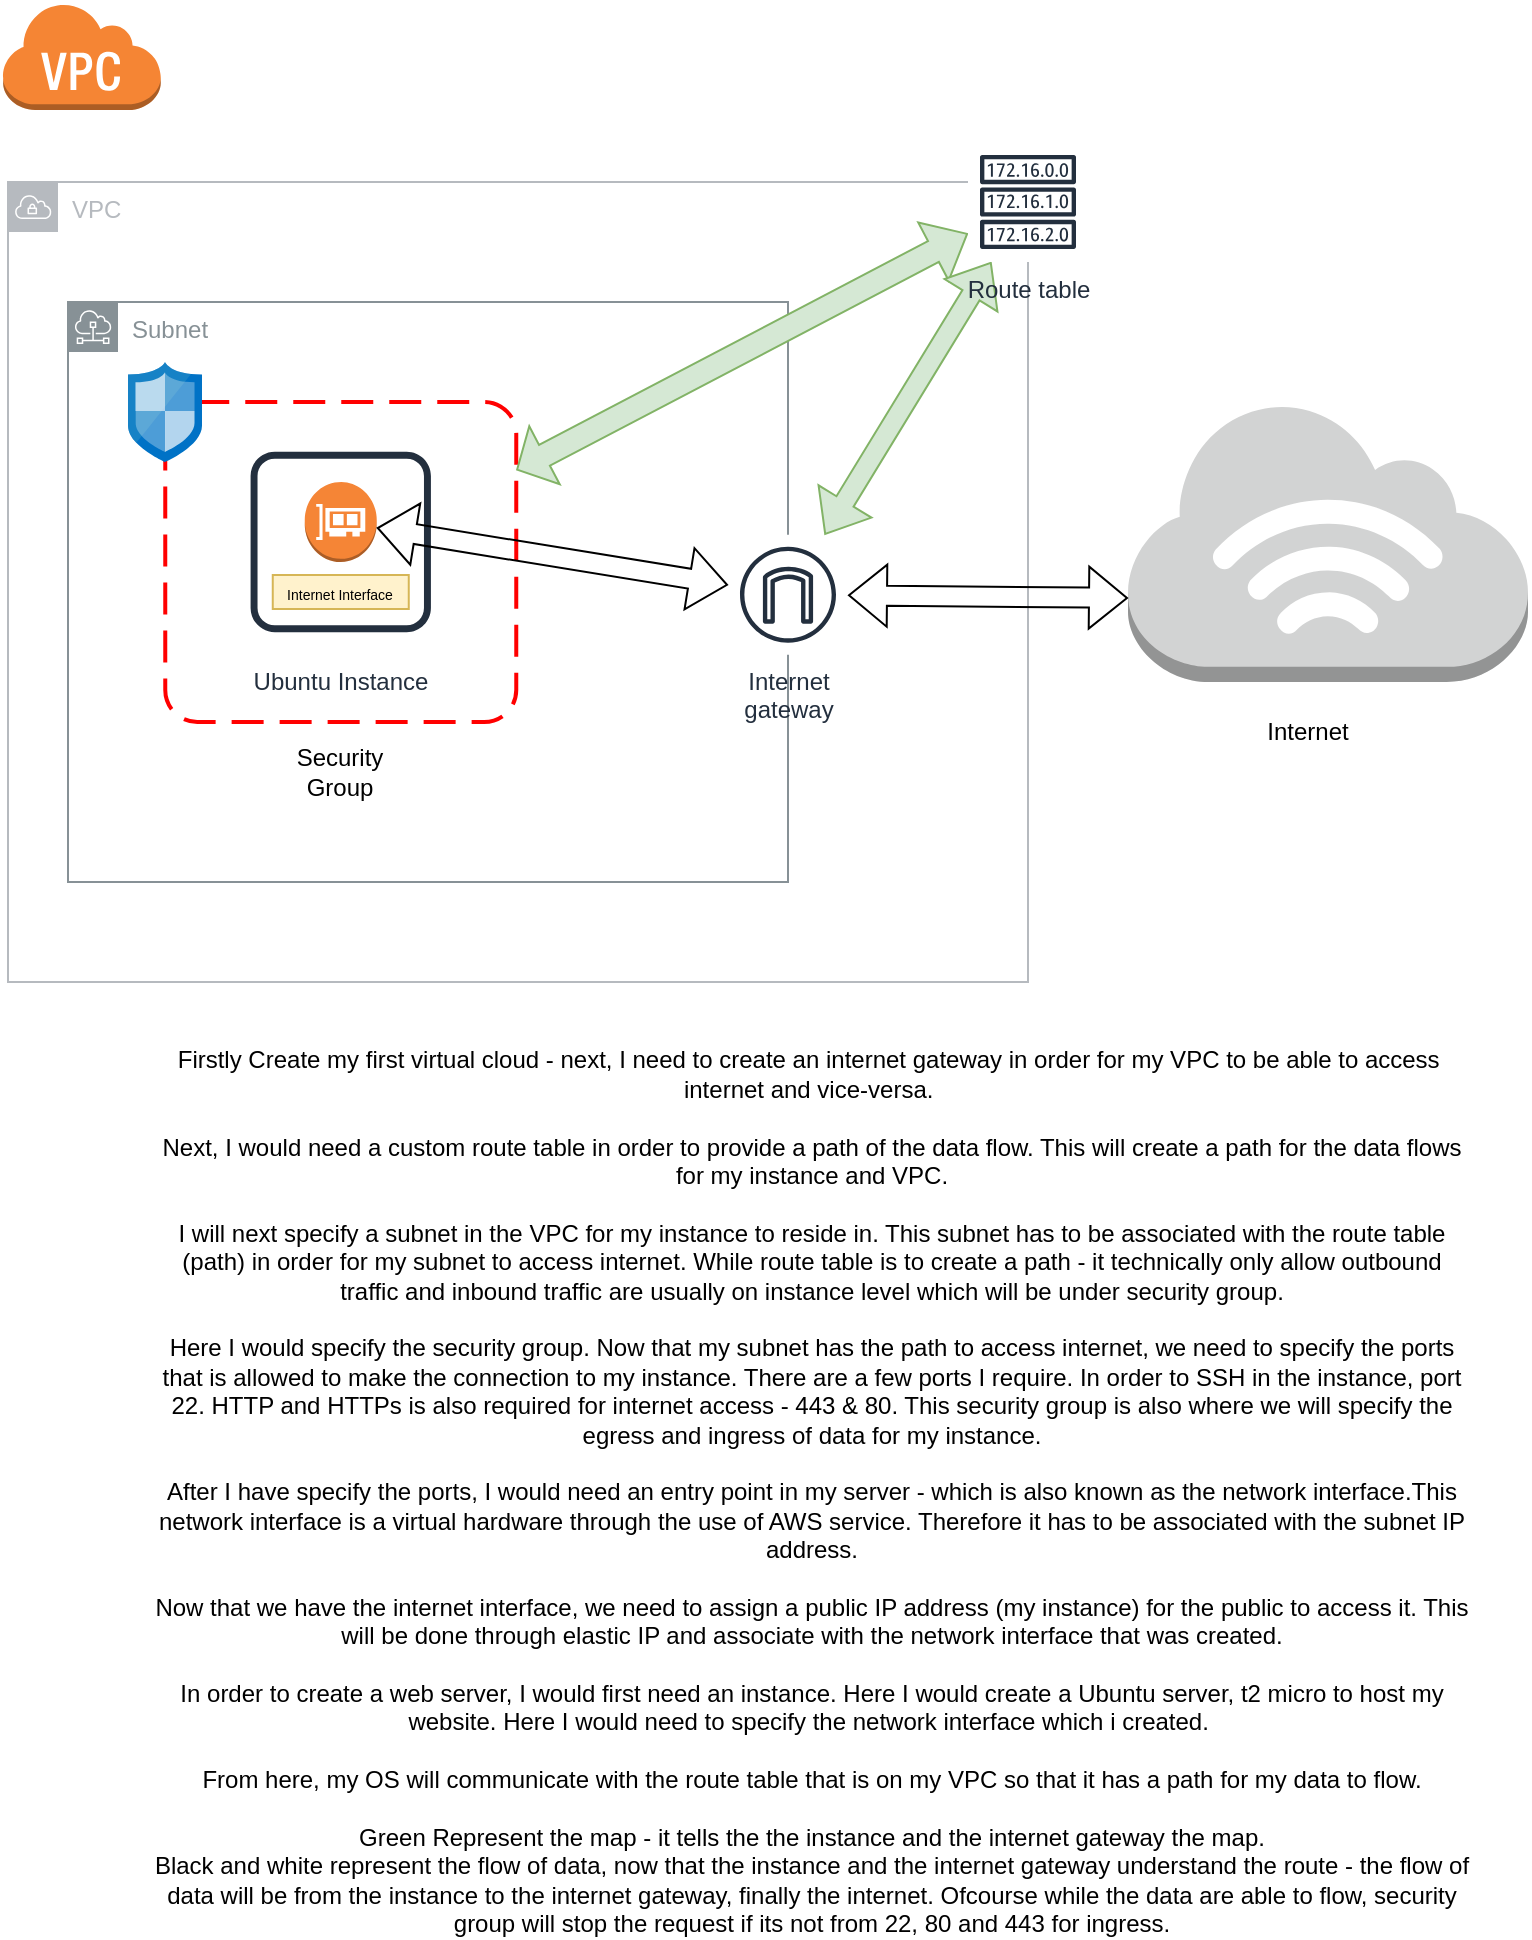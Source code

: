<mxfile version="24.7.4">
  <diagram name="Page-1" id="n1wSPaUNcrjFMdvdqEhq">
    <mxGraphModel dx="954" dy="640" grid="1" gridSize="10" guides="1" tooltips="1" connect="1" arrows="1" fold="1" page="1" pageScale="1" pageWidth="827" pageHeight="1169" math="0" shadow="0">
      <root>
        <mxCell id="0" />
        <mxCell id="1" parent="0" />
        <mxCell id="1bm1C_m4qK5XEw7XJte3-2" value="VPC" style="sketch=0;outlineConnect=0;gradientColor=none;html=1;whiteSpace=wrap;fontSize=12;fontStyle=0;shape=mxgraph.aws4.group;grIcon=mxgraph.aws4.group_vpc;strokeColor=#B6BABF;fillColor=none;verticalAlign=top;align=left;spacingLeft=30;fontColor=#B6BABF;dashed=0;" parent="1" vertex="1">
          <mxGeometry x="30" y="150" width="510" height="400" as="geometry" />
        </mxCell>
        <mxCell id="1bm1C_m4qK5XEw7XJte3-3" value="" style="outlineConnect=0;dashed=0;verticalLabelPosition=bottom;verticalAlign=top;align=center;html=1;shape=mxgraph.aws3.virtual_private_cloud;fillColor=#F58534;gradientColor=none;" parent="1" vertex="1">
          <mxGeometry x="26.88" y="60" width="79.5" height="54" as="geometry" />
        </mxCell>
        <mxCell id="1bm1C_m4qK5XEw7XJte3-4" value="Subnet" style="sketch=0;outlineConnect=0;gradientColor=none;html=1;whiteSpace=wrap;fontSize=12;fontStyle=0;shape=mxgraph.aws4.group;grIcon=mxgraph.aws4.group_subnet;strokeColor=#879196;fillColor=none;verticalAlign=top;align=left;spacingLeft=30;fontColor=#879196;dashed=0;" parent="1" vertex="1">
          <mxGeometry x="60" y="210" width="360" height="290" as="geometry" />
        </mxCell>
        <mxCell id="1bm1C_m4qK5XEw7XJte3-6" value="" style="outlineConnect=0;dashed=0;verticalLabelPosition=bottom;verticalAlign=top;align=center;html=1;shape=mxgraph.aws3.internet_3;fillColor=#D2D3D3;gradientColor=none;" parent="1" vertex="1">
          <mxGeometry x="590" y="259.99" width="200" height="140" as="geometry" />
        </mxCell>
        <mxCell id="1bm1C_m4qK5XEw7XJte3-10" value="Internet&#xa;gateway" style="sketch=0;outlineConnect=0;fontColor=#232F3E;gradientColor=none;strokeColor=#232F3E;fillColor=#ffffff;dashed=0;verticalLabelPosition=bottom;verticalAlign=top;align=center;html=1;fontSize=12;fontStyle=0;aspect=fixed;shape=mxgraph.aws4.resourceIcon;resIcon=mxgraph.aws4.internet_gateway;" parent="1" vertex="1">
          <mxGeometry x="390" y="326.37" width="60" height="60" as="geometry" />
        </mxCell>
        <mxCell id="1bm1C_m4qK5XEw7XJte3-14" value="Ubuntu Instance" style="sketch=0;outlineConnect=0;fontColor=#232F3E;gradientColor=none;strokeColor=#232F3E;fillColor=#ffffff;dashed=0;verticalLabelPosition=bottom;verticalAlign=top;align=center;html=1;fontSize=12;fontStyle=0;aspect=fixed;shape=mxgraph.aws4.resourceIcon;resIcon=mxgraph.aws4.instance;" parent="1" vertex="1">
          <mxGeometry x="140" y="273.62" width="112.75" height="112.75" as="geometry" />
        </mxCell>
        <mxCell id="1bm1C_m4qK5XEw7XJte3-16" value="" style="rounded=1;arcSize=10;dashed=1;strokeColor=#ff0000;fillColor=none;gradientColor=none;dashPattern=8 4;strokeWidth=2;" parent="1" vertex="1">
          <mxGeometry x="108.63" y="260" width="175.5" height="160" as="geometry" />
        </mxCell>
        <mxCell id="1bm1C_m4qK5XEw7XJte3-17" value="" style="image;sketch=0;aspect=fixed;html=1;points=[];align=center;fontSize=12;image=img/lib/mscae/Network_Security_Groups_Classic.svg;" parent="1" vertex="1">
          <mxGeometry x="90" y="240" width="37" height="50" as="geometry" />
        </mxCell>
        <mxCell id="1bm1C_m4qK5XEw7XJte3-18" value="Security Group" style="text;strokeColor=none;align=center;fillColor=none;html=1;verticalAlign=middle;whiteSpace=wrap;rounded=0;" parent="1" vertex="1">
          <mxGeometry x="166.38" y="430" width="60" height="30" as="geometry" />
        </mxCell>
        <mxCell id="1bm1C_m4qK5XEw7XJte3-19" value="" style="outlineConnect=0;dashed=0;verticalLabelPosition=bottom;verticalAlign=top;align=center;html=1;shape=mxgraph.aws3.elastic_network_interface;fillColor=#F58536;gradientColor=none;rounded=0;fontFamily=Helvetica;fontSize=12;fontColor=default;" parent="1" vertex="1">
          <mxGeometry x="178.38" y="300" width="36" height="40" as="geometry" />
        </mxCell>
        <mxCell id="1bm1C_m4qK5XEw7XJte3-24" value="" style="shape=flexArrow;endArrow=classic;startArrow=classic;html=1;rounded=0;fillColor=#d5e8d4;strokeColor=#82b366;width=11.765;startSize=4.812;" parent="1" source="1bm1C_m4qK5XEw7XJte3-16" target="1bm1C_m4qK5XEw7XJte3-22" edge="1">
          <mxGeometry width="100" height="100" relative="1" as="geometry">
            <mxPoint x="292" y="300" as="sourcePoint" />
            <mxPoint x="395" y="269.42" as="targetPoint" />
          </mxGeometry>
        </mxCell>
        <mxCell id="1bm1C_m4qK5XEw7XJte3-25" value="" style="shape=flexArrow;endArrow=classic;startArrow=classic;html=1;rounded=0;fillColor=#d5e8d4;strokeColor=#82b366;" parent="1" source="1bm1C_m4qK5XEw7XJte3-10" target="1bm1C_m4qK5XEw7XJte3-22" edge="1">
          <mxGeometry width="100" height="100" relative="1" as="geometry">
            <mxPoint x="272" y="330" as="sourcePoint" />
            <mxPoint x="520" y="232" as="targetPoint" />
          </mxGeometry>
        </mxCell>
        <mxCell id="1bm1C_m4qK5XEw7XJte3-21" value="&lt;font style=&quot;font-size: 7px;&quot;&gt;Internet Interface&lt;/font&gt;" style="text;align=center;html=1;verticalAlign=middle;whiteSpace=wrap;rounded=0;fillColor=#fff2cc;strokeColor=#d6b656;" parent="1" vertex="1">
          <mxGeometry x="162.38" y="346.5" width="68" height="17" as="geometry" />
        </mxCell>
        <mxCell id="1bm1C_m4qK5XEw7XJte3-22" value="Route table" style="sketch=0;outlineConnect=0;fontColor=#232F3E;gradientColor=none;strokeColor=#232F3E;fillColor=#ffffff;dashed=0;verticalLabelPosition=bottom;verticalAlign=top;align=center;html=1;fontSize=12;fontStyle=0;aspect=fixed;shape=mxgraph.aws4.resourceIcon;resIcon=mxgraph.aws4.route_table;" parent="1" vertex="1">
          <mxGeometry x="510" y="130" width="60" height="60" as="geometry" />
        </mxCell>
        <mxCell id="1bm1C_m4qK5XEw7XJte3-27" value="Firstly Create my first virtual cloud - next, I need to create an internet gateway in order for my VPC to be able to access&amp;nbsp;&lt;div&gt;&lt;span style=&quot;background-color: initial;&quot;&gt;internet and vice-versa.&amp;nbsp;&lt;/span&gt;&lt;br&gt;&lt;/div&gt;&lt;div&gt;&lt;br&gt;&lt;div&gt;Next, I would need a custom route table in order to provide a path of the data flow. This will create a path for the data flows for my instance and VPC.&lt;/div&gt;&lt;div&gt;&lt;br&gt;&lt;/div&gt;&lt;div&gt;I will next specify a subnet in the VPC for my instance to reside in. This subnet has to be associated with the route table (path) in order for my subnet to access internet. While route table is to create a path - it technically only allow outbound traffic and inbound traffic are usually on instance level which will be under security group.&lt;/div&gt;&lt;div&gt;&lt;br&gt;&lt;/div&gt;&lt;div&gt;Here I would specify the security group. Now that my subnet has the path to access internet, we need to specify the ports that is allowed to make the connection to my instance. There are a few ports I require. In order to SSH in the instance, port 22. HTTP and HTTPs is also required for internet access - 443 &amp;amp; 80. This security group is also where we will specify the egress and ingress of data for my instance.&lt;/div&gt;&lt;div&gt;&lt;br&gt;&lt;/div&gt;&lt;div&gt;After I have specify the ports, I would need an entry point in my server - which is also known as the network interface.This network interface is a virtual hardware through the use of AWS service. Therefore it has to be associated with the subnet IP address.&lt;/div&gt;&lt;div&gt;&lt;br&gt;&lt;/div&gt;&lt;div&gt;Now that we have the internet interface, we need to assign a public IP address (my instance) for the public to access it. This will be done through elastic IP and associate with the network interface that was created.&lt;/div&gt;&lt;div&gt;&lt;br&gt;&lt;/div&gt;&lt;div&gt;In order to create a web server, I would first need an instance. Here I would create a Ubuntu server, t2 micro to host my website. Here I would need to specify the network interface which i created.&amp;nbsp;&lt;/div&gt;&lt;div&gt;&lt;br&gt;&lt;/div&gt;&lt;div&gt;From here, my OS will communicate with the route table that is on my VPC so that it has a path for my data to flow&lt;span style=&quot;background-color: initial;&quot;&gt;.&lt;/span&gt;&lt;/div&gt;&lt;div&gt;&lt;span style=&quot;background-color: initial;&quot;&gt;&lt;br&gt;&lt;/span&gt;&lt;/div&gt;&lt;div&gt;&lt;span style=&quot;background-color: initial;&quot;&gt;Green Represent the map - it tells the the instance and the internet gateway the map.&lt;/span&gt;&lt;/div&gt;&lt;/div&gt;&lt;div&gt;&lt;span style=&quot;background-color: initial;&quot;&gt;Black and white represent the flow of data, now that the instance and the internet gateway understand the route - the flow of data will be from the instance to the internet gateway, finally the internet. Ofcourse while the data are able to flow, security group will stop the request if its not from 22, 80 and 443 for ingress.&lt;/span&gt;&lt;/div&gt;" style="text;html=1;align=center;verticalAlign=middle;whiteSpace=wrap;rounded=0;fontFamily=Helvetica;fontSize=12;fontColor=default;" parent="1" vertex="1">
          <mxGeometry x="100" y="660" width="663.62" height="290" as="geometry" />
        </mxCell>
        <mxCell id="1bm1C_m4qK5XEw7XJte3-28" value="Internet" style="text;strokeColor=none;align=center;fillColor=none;html=1;verticalAlign=middle;whiteSpace=wrap;rounded=0;" parent="1" vertex="1">
          <mxGeometry x="650" y="410" width="60" height="30" as="geometry" />
        </mxCell>
        <mxCell id="1bm1C_m4qK5XEw7XJte3-33" value="" style="shape=flexArrow;endArrow=classic;startArrow=classic;html=1;rounded=0;fontFamily=Helvetica;fontSize=12;fontColor=default;" parent="1" source="1bm1C_m4qK5XEw7XJte3-19" target="1bm1C_m4qK5XEw7XJte3-10" edge="1">
          <mxGeometry width="100" height="100" relative="1" as="geometry">
            <mxPoint x="350" y="540" as="sourcePoint" />
            <mxPoint x="450" y="440" as="targetPoint" />
          </mxGeometry>
        </mxCell>
        <mxCell id="1bm1C_m4qK5XEw7XJte3-34" value="" style="shape=flexArrow;endArrow=classic;startArrow=classic;html=1;rounded=0;fontFamily=Helvetica;fontSize=12;fontColor=default;entryX=0;entryY=0.7;entryDx=0;entryDy=0;entryPerimeter=0;" parent="1" source="1bm1C_m4qK5XEw7XJte3-10" target="1bm1C_m4qK5XEw7XJte3-6" edge="1">
          <mxGeometry width="100" height="100" relative="1" as="geometry">
            <mxPoint x="440" y="363.5" as="sourcePoint" />
            <mxPoint x="616" y="391.5" as="targetPoint" />
          </mxGeometry>
        </mxCell>
      </root>
    </mxGraphModel>
  </diagram>
</mxfile>
